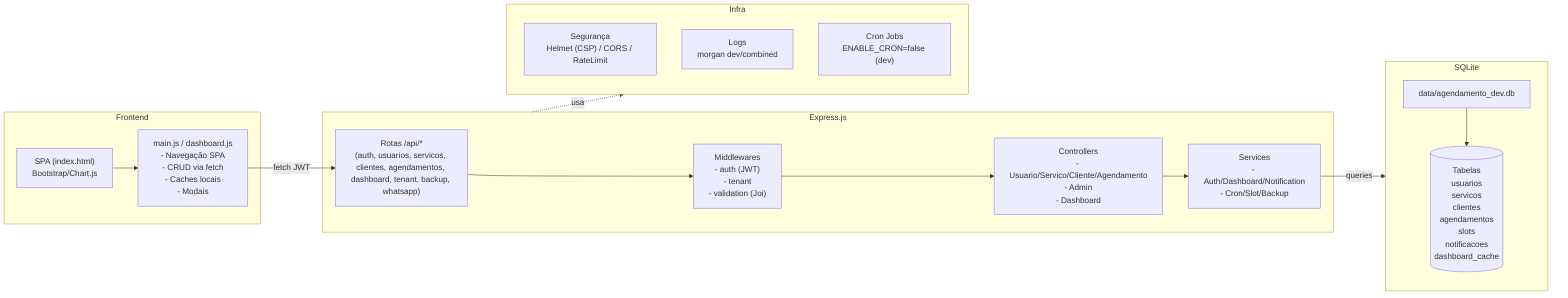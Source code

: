 flowchart LR
  subgraph Frontend
    UI["SPA (index.html)\nBootstrap/Chart.js"]
    JS["main.js / dashboard.js\n- Navegação SPA\n- CRUD via fetch\n- Caches locais\n- Modais"]
    UI --> JS
  end

  subgraph Backend[Express.js]
    RT["Rotas /api/*\n(auth, usuarios, servicos, clientes, agendamentos, dashboard, tenant, backup, whatsapp)"]
    MD["Middlewares\n- auth (JWT)\n- tenant\n- validation (Joi)"]
    CTL["Controllers\n- Usuario/Servico/Cliente/Agendamento\n- Admin\n- Dashboard"]
    SVC["Services\n- Auth/Dashboard/Notification\n- Cron/Slot/Backup"]
    RT --> MD --> CTL --> SVC
  end

  subgraph DB[SQLite]
    DBFile["data/agendamento_dev.db"]
    TB[("Tabelas\nusuarios\nservicos\nclientes\nagendamentos\nslots\nnotificacoes\ndashboard_cache")]
    DBFile --> TB
  end

  JS -- fetch JWT --> RT
  SVC -- queries --> DB

  subgraph Infra
    SEC["Segurança\nHelmet (CSP) / CORS / RateLimit"]
    LOG["Logs\nmorgan dev/combined"]
    CRON["Cron Jobs\nENABLE_CRON=false (dev)"]
  end

  Backend -. usa .-> Infra